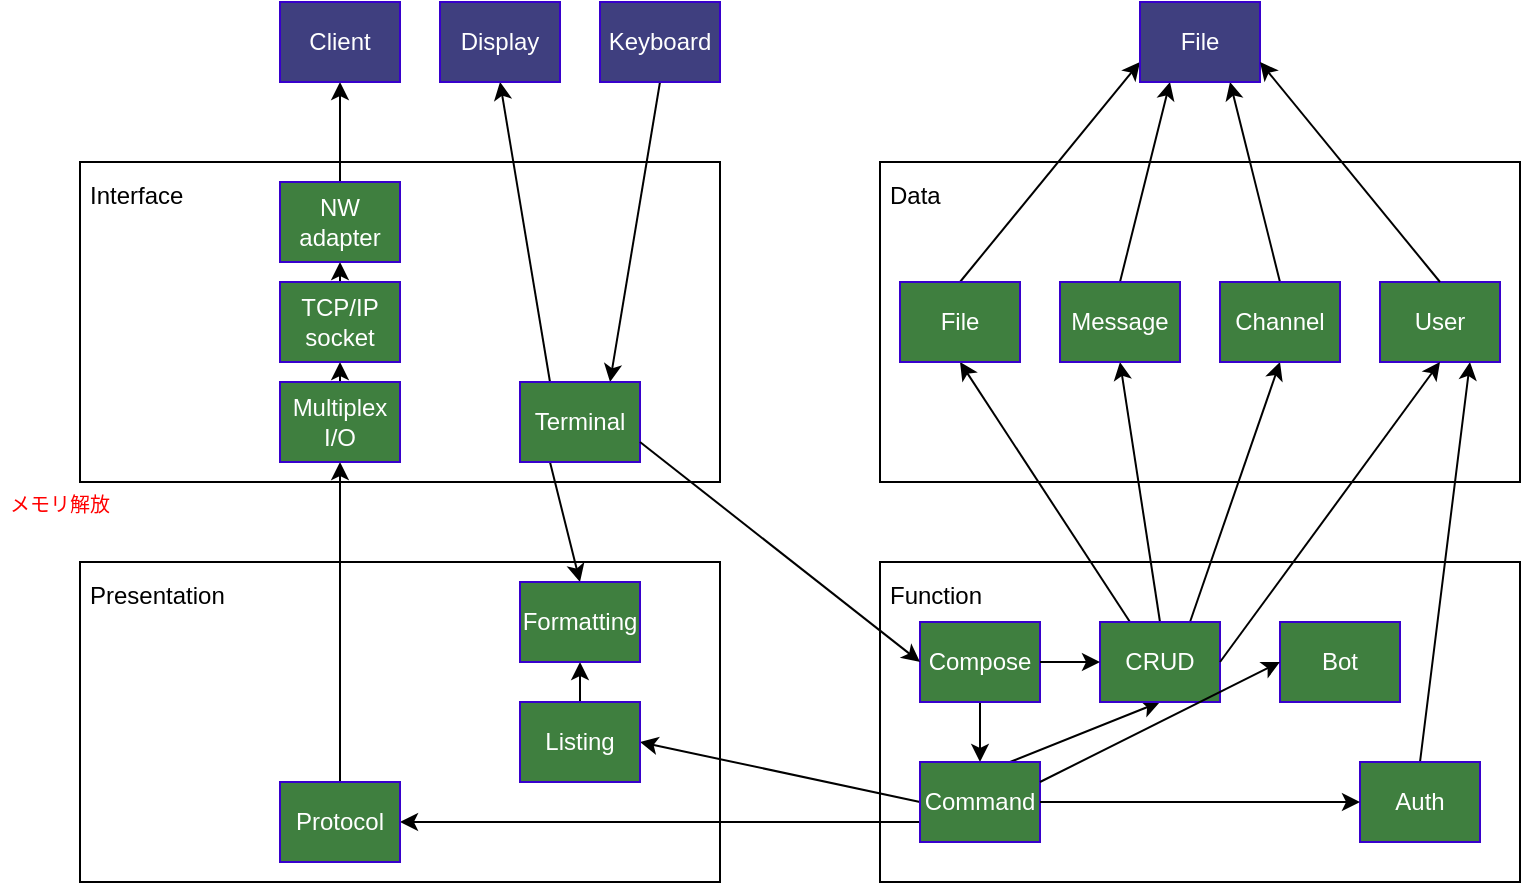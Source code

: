 <mxfile>
    <diagram name="Architecture(old)" id="Vr-zJF96zpKvqAZKtzgv">
        <mxGraphModel dx="1306" dy="418" grid="1" gridSize="10" guides="1" tooltips="1" connect="1" arrows="1" fold="1" page="1" pageScale="1" pageWidth="827" pageHeight="1169" math="0" shadow="0">
            <root>
                <mxCell id="POtlOSyCt7ebnVwth51g-0"/>
                <mxCell id="POtlOSyCt7ebnVwth51g-1" parent="POtlOSyCt7ebnVwth51g-0"/>
                <mxCell id="POtlOSyCt7ebnVwth51g-2" value="Interface" style="labelPosition=center;verticalLabelPosition=middle;align=left;verticalAlign=top;spacingTop=0;spacingLeft=0;spacingRight=0;spacing=5;" vertex="1" parent="POtlOSyCt7ebnVwth51g-1">
                    <mxGeometry x="80" y="120" width="320" height="160" as="geometry"/>
                </mxCell>
                <mxCell id="POtlOSyCt7ebnVwth51g-3" value="Data" style="labelPosition=center;verticalLabelPosition=middle;align=left;verticalAlign=top;spacingTop=0;spacingLeft=0;spacingRight=0;spacing=5;" vertex="1" parent="POtlOSyCt7ebnVwth51g-1">
                    <mxGeometry x="480" y="120" width="320" height="160" as="geometry"/>
                </mxCell>
                <mxCell id="POtlOSyCt7ebnVwth51g-4" value="Function" style="labelPosition=center;verticalLabelPosition=middle;align=left;verticalAlign=top;spacingTop=0;spacingLeft=0;spacingRight=0;spacing=5;" vertex="1" parent="POtlOSyCt7ebnVwth51g-1">
                    <mxGeometry x="480" y="320" width="320" height="160" as="geometry"/>
                </mxCell>
                <mxCell id="POtlOSyCt7ebnVwth51g-5" value="Presentation" style="labelPosition=center;verticalLabelPosition=middle;align=left;verticalAlign=top;spacingTop=0;spacingLeft=0;spacingRight=0;spacing=5;" vertex="1" parent="POtlOSyCt7ebnVwth51g-1">
                    <mxGeometry x="80" y="320" width="320" height="160" as="geometry"/>
                </mxCell>
                <mxCell id="POtlOSyCt7ebnVwth51g-6" style="edgeStyle=none;html=1;exitX=0.25;exitY=1;exitDx=0;exitDy=0;entryX=0.5;entryY=0;entryDx=0;entryDy=0;" edge="1" parent="POtlOSyCt7ebnVwth51g-1" source="POtlOSyCt7ebnVwth51g-11" target="POtlOSyCt7ebnVwth51g-29">
                    <mxGeometry relative="1" as="geometry">
                        <mxPoint x="540" y="330" as="targetPoint"/>
                        <mxPoint x="440" y="220" as="sourcePoint"/>
                    </mxGeometry>
                </mxCell>
                <mxCell id="POtlOSyCt7ebnVwth51g-7" style="edgeStyle=none;html=1;exitX=0.5;exitY=0;exitDx=0;exitDy=0;entryX=0.5;entryY=1;entryDx=0;entryDy=0;" edge="1" parent="POtlOSyCt7ebnVwth51g-1" source="POtlOSyCt7ebnVwth51g-27" target="POtlOSyCt7ebnVwth51g-26">
                    <mxGeometry relative="1" as="geometry">
                        <mxPoint x="310" y="120" as="targetPoint"/>
                        <mxPoint x="400" y="390" as="sourcePoint"/>
                    </mxGeometry>
                </mxCell>
                <mxCell id="POtlOSyCt7ebnVwth51g-8" style="edgeStyle=none;html=1;entryX=0.5;entryY=1;entryDx=0;entryDy=0;exitX=0.25;exitY=0;exitDx=0;exitDy=0;" edge="1" parent="POtlOSyCt7ebnVwth51g-1" source="POtlOSyCt7ebnVwth51g-11" target="POtlOSyCt7ebnVwth51g-24">
                    <mxGeometry relative="1" as="geometry">
                        <mxPoint x="330" y="100" as="targetPoint"/>
                        <mxPoint x="370" y="90" as="sourcePoint"/>
                    </mxGeometry>
                </mxCell>
                <mxCell id="POtlOSyCt7ebnVwth51g-9" style="edgeStyle=none;html=1;entryX=0.75;entryY=0;entryDx=0;entryDy=0;exitX=0.5;exitY=1;exitDx=0;exitDy=0;" edge="1" parent="POtlOSyCt7ebnVwth51g-1" source="POtlOSyCt7ebnVwth51g-23" target="POtlOSyCt7ebnVwth51g-11">
                    <mxGeometry relative="1" as="geometry">
                        <mxPoint x="630" y="647" as="targetPoint"/>
                        <mxPoint x="692" y="739.0" as="sourcePoint"/>
                    </mxGeometry>
                </mxCell>
                <mxCell id="POtlOSyCt7ebnVwth51g-10" value="メモリ解放" style="rounded=0;whiteSpace=wrap;html=1;fillColor=none;strokeColor=none;fontSize=10;fontColor=#FF0000;" vertex="1" parent="POtlOSyCt7ebnVwth51g-1">
                    <mxGeometry x="40" y="280" width="60" height="22" as="geometry"/>
                </mxCell>
                <mxCell id="POtlOSyCt7ebnVwth51g-11" value="Terminal" style="rounded=0;whiteSpace=wrap;html=1;fillColor=#3F7F3F;fontColor=#ffffff;strokeColor=#3700CC;" vertex="1" parent="POtlOSyCt7ebnVwth51g-1">
                    <mxGeometry x="300" y="230" width="60" height="40" as="geometry"/>
                </mxCell>
                <mxCell id="POtlOSyCt7ebnVwth51g-12" style="edgeStyle=none;html=1;exitX=0.5;exitY=0;exitDx=0;exitDy=0;entryX=0.75;entryY=1;entryDx=0;entryDy=0;" edge="1" parent="POtlOSyCt7ebnVwth51g-1" source="POtlOSyCt7ebnVwth51g-37" target="POtlOSyCt7ebnVwth51g-46">
                    <mxGeometry relative="1" as="geometry"/>
                </mxCell>
                <mxCell id="POtlOSyCt7ebnVwth51g-13" style="edgeStyle=none;html=1;exitX=0.5;exitY=0;exitDx=0;exitDy=0;entryX=0.5;entryY=1;entryDx=0;entryDy=0;" edge="1" parent="POtlOSyCt7ebnVwth51g-1" source="POtlOSyCt7ebnVwth51g-26" target="POtlOSyCt7ebnVwth51g-25">
                    <mxGeometry relative="1" as="geometry">
                        <mxPoint x="350" y="130" as="targetPoint"/>
                        <mxPoint x="250" y="210" as="sourcePoint"/>
                    </mxGeometry>
                </mxCell>
                <mxCell id="POtlOSyCt7ebnVwth51g-14" style="edgeStyle=none;html=1;exitX=0.25;exitY=0;exitDx=0;exitDy=0;entryX=0.5;entryY=1;entryDx=0;entryDy=0;" edge="1" parent="POtlOSyCt7ebnVwth51g-1" source="POtlOSyCt7ebnVwth51g-35" target="POtlOSyCt7ebnVwth51g-41">
                    <mxGeometry relative="1" as="geometry">
                        <mxPoint x="500" y="410" as="sourcePoint"/>
                        <mxPoint x="610" y="210" as="targetPoint"/>
                    </mxGeometry>
                </mxCell>
                <mxCell id="POtlOSyCt7ebnVwth51g-15" style="edgeStyle=none;html=1;exitX=0.5;exitY=0;exitDx=0;exitDy=0;entryX=0.5;entryY=1;entryDx=0;entryDy=0;" edge="1" parent="POtlOSyCt7ebnVwth51g-1" source="POtlOSyCt7ebnVwth51g-35" target="POtlOSyCt7ebnVwth51g-42">
                    <mxGeometry relative="1" as="geometry">
                        <mxPoint x="500" y="410" as="sourcePoint"/>
                        <mxPoint x="610" y="210" as="targetPoint"/>
                    </mxGeometry>
                </mxCell>
                <mxCell id="POtlOSyCt7ebnVwth51g-16" style="edgeStyle=none;html=1;exitX=0.75;exitY=0;exitDx=0;exitDy=0;entryX=0.5;entryY=1;entryDx=0;entryDy=0;" edge="1" parent="POtlOSyCt7ebnVwth51g-1" source="POtlOSyCt7ebnVwth51g-35" target="POtlOSyCt7ebnVwth51g-43">
                    <mxGeometry relative="1" as="geometry">
                        <mxPoint x="500" y="410" as="sourcePoint"/>
                        <mxPoint x="610" y="210" as="targetPoint"/>
                    </mxGeometry>
                </mxCell>
                <mxCell id="POtlOSyCt7ebnVwth51g-17" style="edgeStyle=none;html=1;entryX=0.5;entryY=1;entryDx=0;entryDy=0;exitX=0.5;exitY=0;exitDx=0;exitDy=0;" edge="1" parent="POtlOSyCt7ebnVwth51g-1" source="POtlOSyCt7ebnVwth51g-39" target="POtlOSyCt7ebnVwth51g-29">
                    <mxGeometry relative="1" as="geometry">
                        <mxPoint x="270" y="450" as="targetPoint"/>
                        <mxPoint x="240" y="230" as="sourcePoint"/>
                    </mxGeometry>
                </mxCell>
                <mxCell id="POtlOSyCt7ebnVwth51g-18" style="edgeStyle=none;html=1;exitX=0.5;exitY=0;exitDx=0;exitDy=0;entryX=0.5;entryY=1;entryDx=0;entryDy=0;" edge="1" parent="POtlOSyCt7ebnVwth51g-1" source="POtlOSyCt7ebnVwth51g-40" target="POtlOSyCt7ebnVwth51g-28">
                    <mxGeometry relative="1" as="geometry">
                        <mxPoint x="340" y="390" as="targetPoint"/>
                        <mxPoint x="150" y="430" as="sourcePoint"/>
                    </mxGeometry>
                </mxCell>
                <mxCell id="POtlOSyCt7ebnVwth51g-19" style="edgeStyle=none;html=1;exitX=0.5;exitY=0;exitDx=0;exitDy=0;entryX=0;entryY=0.75;entryDx=0;entryDy=0;" edge="1" parent="POtlOSyCt7ebnVwth51g-1" source="POtlOSyCt7ebnVwth51g-41" target="POtlOSyCt7ebnVwth51g-30">
                    <mxGeometry relative="1" as="geometry">
                        <mxPoint x="670" y="30" as="targetPoint"/>
                        <mxPoint x="610" y="120" as="sourcePoint"/>
                    </mxGeometry>
                </mxCell>
                <mxCell id="POtlOSyCt7ebnVwth51g-20" style="edgeStyle=none;html=1;exitX=0.5;exitY=0;exitDx=0;exitDy=0;entryX=0.5;entryY=1;entryDx=0;entryDy=0;" edge="1" parent="POtlOSyCt7ebnVwth51g-1" source="POtlOSyCt7ebnVwth51g-28" target="POtlOSyCt7ebnVwth51g-27">
                    <mxGeometry relative="1" as="geometry">
                        <mxPoint x="220" y="260" as="targetPoint"/>
                        <mxPoint x="240" y="370" as="sourcePoint"/>
                    </mxGeometry>
                </mxCell>
                <mxCell id="POtlOSyCt7ebnVwth51g-21" style="edgeStyle=none;html=1;exitX=0.5;exitY=0;exitDx=0;exitDy=0;entryX=0.25;entryY=1;entryDx=0;entryDy=0;" edge="1" parent="POtlOSyCt7ebnVwth51g-1" source="POtlOSyCt7ebnVwth51g-42" target="POtlOSyCt7ebnVwth51g-30">
                    <mxGeometry relative="1" as="geometry">
                        <mxPoint x="560" y="70" as="targetPoint"/>
                        <mxPoint x="530" y="210" as="sourcePoint"/>
                    </mxGeometry>
                </mxCell>
                <mxCell id="POtlOSyCt7ebnVwth51g-22" style="edgeStyle=none;html=1;exitX=0.5;exitY=0;exitDx=0;exitDy=0;entryX=0.75;entryY=1;entryDx=0;entryDy=0;" edge="1" parent="POtlOSyCt7ebnVwth51g-1" source="POtlOSyCt7ebnVwth51g-43" target="POtlOSyCt7ebnVwth51g-30">
                    <mxGeometry relative="1" as="geometry">
                        <mxPoint x="620" y="60" as="targetPoint"/>
                        <mxPoint x="610" y="210" as="sourcePoint"/>
                    </mxGeometry>
                </mxCell>
                <mxCell id="POtlOSyCt7ebnVwth51g-23" value="Keyboard" style="rounded=0;whiteSpace=wrap;html=1;fillColor=#3F3F7F;fontColor=#ffffff;strokeColor=#3700CC;" vertex="1" parent="POtlOSyCt7ebnVwth51g-1">
                    <mxGeometry x="340" y="40" width="60" height="40" as="geometry"/>
                </mxCell>
                <mxCell id="POtlOSyCt7ebnVwth51g-24" value="Display" style="rounded=0;whiteSpace=wrap;html=1;fillColor=#3F3F7F;fontColor=#ffffff;strokeColor=#3700CC;" vertex="1" parent="POtlOSyCt7ebnVwth51g-1">
                    <mxGeometry x="260" y="40" width="60" height="40" as="geometry"/>
                </mxCell>
                <mxCell id="POtlOSyCt7ebnVwth51g-25" value="Client" style="rounded=0;whiteSpace=wrap;html=1;fillColor=#3F3F7F;fontColor=#ffffff;strokeColor=#3700CC;" vertex="1" parent="POtlOSyCt7ebnVwth51g-1">
                    <mxGeometry x="180" y="40" width="60" height="40" as="geometry"/>
                </mxCell>
                <mxCell id="POtlOSyCt7ebnVwth51g-26" value="NW&lt;br&gt;adapter" style="rounded=0;whiteSpace=wrap;html=1;fillColor=#3F7F3F;fontColor=#ffffff;strokeColor=#3700CC;" vertex="1" parent="POtlOSyCt7ebnVwth51g-1">
                    <mxGeometry x="180" y="130" width="60" height="40" as="geometry"/>
                </mxCell>
                <mxCell id="POtlOSyCt7ebnVwth51g-27" value="TCP/IP&lt;br&gt;socket" style="rounded=0;whiteSpace=wrap;html=1;fillColor=#3F7F3F;fontColor=#ffffff;strokeColor=#3700CC;" vertex="1" parent="POtlOSyCt7ebnVwth51g-1">
                    <mxGeometry x="180" y="180" width="60" height="40" as="geometry"/>
                </mxCell>
                <mxCell id="POtlOSyCt7ebnVwth51g-28" value="Multiplex&lt;br&gt;I/O" style="rounded=0;whiteSpace=wrap;html=1;fillColor=#3F7F3F;fontColor=#ffffff;strokeColor=#3700CC;" vertex="1" parent="POtlOSyCt7ebnVwth51g-1">
                    <mxGeometry x="180" y="230" width="60" height="40" as="geometry"/>
                </mxCell>
                <mxCell id="POtlOSyCt7ebnVwth51g-29" value="Formatting" style="rounded=0;whiteSpace=wrap;html=1;fillColor=#3F7F3F;fontColor=#ffffff;strokeColor=#3700CC;" vertex="1" parent="POtlOSyCt7ebnVwth51g-1">
                    <mxGeometry x="300" y="330" width="60" height="40" as="geometry"/>
                </mxCell>
                <mxCell id="POtlOSyCt7ebnVwth51g-30" value="File" style="rounded=0;whiteSpace=wrap;html=1;fillColor=#3F3F7F;fontColor=#ffffff;strokeColor=#3700CC;" vertex="1" parent="POtlOSyCt7ebnVwth51g-1">
                    <mxGeometry x="610" y="40" width="60" height="40" as="geometry"/>
                </mxCell>
                <mxCell id="POtlOSyCt7ebnVwth51g-31" style="edgeStyle=none;html=1;exitX=0.75;exitY=0;exitDx=0;exitDy=0;entryX=0.5;entryY=1;entryDx=0;entryDy=0;" edge="1" parent="POtlOSyCt7ebnVwth51g-1" source="POtlOSyCt7ebnVwth51g-38" target="POtlOSyCt7ebnVwth51g-35">
                    <mxGeometry relative="1" as="geometry">
                        <mxPoint x="540" y="440" as="targetPoint"/>
                        <mxPoint x="360" y="370" as="sourcePoint"/>
                    </mxGeometry>
                </mxCell>
                <mxCell id="POtlOSyCt7ebnVwth51g-32" style="edgeStyle=none;html=1;entryX=1;entryY=0.5;entryDx=0;entryDy=0;exitX=0;exitY=0.5;exitDx=0;exitDy=0;" edge="1" parent="POtlOSyCt7ebnVwth51g-1" source="POtlOSyCt7ebnVwth51g-38" target="POtlOSyCt7ebnVwth51g-39">
                    <mxGeometry relative="1" as="geometry">
                        <mxPoint x="530" y="430" as="targetPoint"/>
                        <mxPoint x="430" y="460" as="sourcePoint"/>
                    </mxGeometry>
                </mxCell>
                <mxCell id="POtlOSyCt7ebnVwth51g-33" style="edgeStyle=none;html=1;exitX=0.5;exitY=1;exitDx=0;exitDy=0;entryX=0.5;entryY=0;entryDx=0;entryDy=0;" edge="1" parent="POtlOSyCt7ebnVwth51g-1" source="POtlOSyCt7ebnVwth51g-36" target="POtlOSyCt7ebnVwth51g-38">
                    <mxGeometry relative="1" as="geometry">
                        <mxPoint x="440" y="400" as="targetPoint"/>
                        <mxPoint x="540" y="380" as="sourcePoint"/>
                    </mxGeometry>
                </mxCell>
                <mxCell id="POtlOSyCt7ebnVwth51g-34" style="edgeStyle=none;html=1;exitX=0;exitY=0.75;exitDx=0;exitDy=0;entryX=1;entryY=0.5;entryDx=0;entryDy=0;" edge="1" parent="POtlOSyCt7ebnVwth51g-1" source="POtlOSyCt7ebnVwth51g-38" target="POtlOSyCt7ebnVwth51g-40">
                    <mxGeometry relative="1" as="geometry">
                        <mxPoint x="540" y="440" as="targetPoint"/>
                        <mxPoint x="360" y="430" as="sourcePoint"/>
                    </mxGeometry>
                </mxCell>
                <mxCell id="POtlOSyCt7ebnVwth51g-35" value="CRUD" style="rounded=0;whiteSpace=wrap;html=1;fillColor=#3F7F3F;fontColor=#ffffff;strokeColor=#3700CC;" vertex="1" parent="POtlOSyCt7ebnVwth51g-1">
                    <mxGeometry x="590" y="350" width="60" height="40" as="geometry"/>
                </mxCell>
                <mxCell id="POtlOSyCt7ebnVwth51g-36" value="Compose" style="rounded=0;whiteSpace=wrap;html=1;fillColor=#3F7F3F;fontColor=#ffffff;strokeColor=#3700CC;" vertex="1" parent="POtlOSyCt7ebnVwth51g-1">
                    <mxGeometry x="500" y="350" width="60" height="40" as="geometry"/>
                </mxCell>
                <mxCell id="POtlOSyCt7ebnVwth51g-37" value="Auth" style="rounded=0;whiteSpace=wrap;html=1;fillColor=#3F7F3F;fontColor=#ffffff;strokeColor=#3700CC;" vertex="1" parent="POtlOSyCt7ebnVwth51g-1">
                    <mxGeometry x="720" y="420" width="60" height="40" as="geometry"/>
                </mxCell>
                <mxCell id="POtlOSyCt7ebnVwth51g-38" value="Command" style="rounded=0;whiteSpace=wrap;html=1;fillColor=#3F7F3F;fontColor=#ffffff;strokeColor=#3700CC;" vertex="1" parent="POtlOSyCt7ebnVwth51g-1">
                    <mxGeometry x="500" y="420" width="60" height="40" as="geometry"/>
                </mxCell>
                <mxCell id="POtlOSyCt7ebnVwth51g-39" value="Listing" style="rounded=0;whiteSpace=wrap;html=1;fillColor=#3F7F3F;fontColor=#ffffff;strokeColor=#3700CC;" vertex="1" parent="POtlOSyCt7ebnVwth51g-1">
                    <mxGeometry x="300" y="390" width="60" height="40" as="geometry"/>
                </mxCell>
                <mxCell id="POtlOSyCt7ebnVwth51g-40" value="Protocol" style="rounded=0;whiteSpace=wrap;html=1;fillColor=#3F7F3F;fontColor=#ffffff;strokeColor=#3700CC;" vertex="1" parent="POtlOSyCt7ebnVwth51g-1">
                    <mxGeometry x="180" y="430" width="60" height="40" as="geometry"/>
                </mxCell>
                <mxCell id="POtlOSyCt7ebnVwth51g-41" value="File" style="rounded=0;whiteSpace=wrap;html=1;fillColor=#3F7F3F;fontColor=#ffffff;strokeColor=#3700CC;" vertex="1" parent="POtlOSyCt7ebnVwth51g-1">
                    <mxGeometry x="490" y="180" width="60" height="40" as="geometry"/>
                </mxCell>
                <mxCell id="POtlOSyCt7ebnVwth51g-42" value="Message" style="rounded=0;whiteSpace=wrap;html=1;fillColor=#3F7F3F;fontColor=#ffffff;strokeColor=#3700CC;" vertex="1" parent="POtlOSyCt7ebnVwth51g-1">
                    <mxGeometry x="570" y="180" width="60" height="40" as="geometry"/>
                </mxCell>
                <mxCell id="POtlOSyCt7ebnVwth51g-43" value="Channel" style="rounded=0;whiteSpace=wrap;html=1;fillColor=#3F7F3F;fontColor=#ffffff;strokeColor=#3700CC;" vertex="1" parent="POtlOSyCt7ebnVwth51g-1">
                    <mxGeometry x="650" y="180" width="60" height="40" as="geometry"/>
                </mxCell>
                <mxCell id="POtlOSyCt7ebnVwth51g-44" style="edgeStyle=none;html=1;exitX=1;exitY=0.5;exitDx=0;exitDy=0;entryX=0;entryY=0.5;entryDx=0;entryDy=0;" edge="1" parent="POtlOSyCt7ebnVwth51g-1" source="POtlOSyCt7ebnVwth51g-38" target="POtlOSyCt7ebnVwth51g-37">
                    <mxGeometry relative="1" as="geometry">
                        <mxPoint x="600" y="380" as="targetPoint"/>
                        <mxPoint x="555" y="430" as="sourcePoint"/>
                    </mxGeometry>
                </mxCell>
                <mxCell id="POtlOSyCt7ebnVwth51g-45" style="edgeStyle=none;html=1;exitX=1;exitY=0.75;exitDx=0;exitDy=0;entryX=0;entryY=0.5;entryDx=0;entryDy=0;" edge="1" parent="POtlOSyCt7ebnVwth51g-1" source="POtlOSyCt7ebnVwth51g-11" target="POtlOSyCt7ebnVwth51g-36">
                    <mxGeometry relative="1" as="geometry">
                        <mxPoint x="510" y="440" as="targetPoint"/>
                        <mxPoint x="355" y="280" as="sourcePoint"/>
                    </mxGeometry>
                </mxCell>
                <mxCell id="POtlOSyCt7ebnVwth51g-46" value="User" style="rounded=0;whiteSpace=wrap;html=1;fillColor=#3F7F3F;fontColor=#ffffff;strokeColor=#3700CC;" vertex="1" parent="POtlOSyCt7ebnVwth51g-1">
                    <mxGeometry x="730" y="180" width="60" height="40" as="geometry"/>
                </mxCell>
                <mxCell id="POtlOSyCt7ebnVwth51g-47" style="edgeStyle=none;html=1;exitX=0.5;exitY=0;exitDx=0;exitDy=0;entryX=1;entryY=0.75;entryDx=0;entryDy=0;" edge="1" parent="POtlOSyCt7ebnVwth51g-1" source="POtlOSyCt7ebnVwth51g-46" target="POtlOSyCt7ebnVwth51g-30">
                    <mxGeometry relative="1" as="geometry">
                        <mxPoint x="665" y="90" as="targetPoint"/>
                        <mxPoint x="690" y="190" as="sourcePoint"/>
                    </mxGeometry>
                </mxCell>
                <mxCell id="POtlOSyCt7ebnVwth51g-48" style="edgeStyle=none;html=1;exitX=1;exitY=0.5;exitDx=0;exitDy=0;entryX=0.5;entryY=1;entryDx=0;entryDy=0;" edge="1" parent="POtlOSyCt7ebnVwth51g-1" source="POtlOSyCt7ebnVwth51g-35" target="POtlOSyCt7ebnVwth51g-46">
                    <mxGeometry relative="1" as="geometry">
                        <mxPoint x="645" y="360" as="sourcePoint"/>
                        <mxPoint x="675" y="230" as="targetPoint"/>
                    </mxGeometry>
                </mxCell>
                <mxCell id="POtlOSyCt7ebnVwth51g-49" value="Bot" style="rounded=0;whiteSpace=wrap;html=1;fillColor=#3F7F3F;fontColor=#ffffff;strokeColor=#3700CC;" vertex="1" parent="POtlOSyCt7ebnVwth51g-1">
                    <mxGeometry x="680" y="350" width="60" height="40" as="geometry"/>
                </mxCell>
                <mxCell id="POtlOSyCt7ebnVwth51g-50" style="edgeStyle=none;html=1;exitX=1;exitY=0.25;exitDx=0;exitDy=0;entryX=0;entryY=0.5;entryDx=0;entryDy=0;" edge="1" parent="POtlOSyCt7ebnVwth51g-1" source="POtlOSyCt7ebnVwth51g-38" target="POtlOSyCt7ebnVwth51g-49">
                    <mxGeometry relative="1" as="geometry">
                        <mxPoint x="630" y="400" as="targetPoint"/>
                        <mxPoint x="570" y="440" as="sourcePoint"/>
                    </mxGeometry>
                </mxCell>
                <mxCell id="0zlr1jjPC7YS008Zsvmq-0" style="edgeStyle=none;html=1;exitX=1;exitY=0.5;exitDx=0;exitDy=0;entryX=0;entryY=0.5;entryDx=0;entryDy=0;" edge="1" parent="POtlOSyCt7ebnVwth51g-1" source="POtlOSyCt7ebnVwth51g-36" target="POtlOSyCt7ebnVwth51g-35">
                    <mxGeometry relative="1" as="geometry">
                        <mxPoint x="630" y="400" as="targetPoint"/>
                        <mxPoint x="555" y="430" as="sourcePoint"/>
                    </mxGeometry>
                </mxCell>
            </root>
        </mxGraphModel>
    </diagram>
    <diagram name="Class(old)" id="91nQOXm_3-r8-yG7TShZ">
        <mxGraphModel dx="1306" dy="418" grid="1" gridSize="10" guides="1" tooltips="1" connect="1" arrows="1" fold="1" page="1" pageScale="1" pageWidth="827" pageHeight="1169" math="0" shadow="0">
            <root>
                <mxCell id="iYtZaIBMdOC4uQxO0dUN-0"/>
                <mxCell id="iYtZaIBMdOC4uQxO0dUN-1" parent="iYtZaIBMdOC4uQxO0dUN-0"/>
                <mxCell id="iYtZaIBMdOC4uQxO0dUN-6" style="edgeStyle=none;html=1;" parent="iYtZaIBMdOC4uQxO0dUN-1" edge="1">
                    <mxGeometry relative="1" as="geometry">
                        <mxPoint x="360" y="637" as="targetPoint"/>
                        <mxPoint x="330" y="537" as="sourcePoint"/>
                    </mxGeometry>
                </mxCell>
                <mxCell id="iYtZaIBMdOC4uQxO0dUN-10" value="メモリ解放" style="rounded=0;whiteSpace=wrap;html=1;fillColor=none;strokeColor=none;fontSize=10;fontColor=#FF0000;" parent="iYtZaIBMdOC4uQxO0dUN-1" vertex="1">
                    <mxGeometry x="3" y="667" width="60" height="22" as="geometry"/>
                </mxCell>
                <mxCell id="iYtZaIBMdOC4uQxO0dUN-33" style="edgeStyle=none;html=1;exitX=0;exitY=0;exitDx=0;exitDy=0;" parent="iYtZaIBMdOC4uQxO0dUN-1" edge="1">
                    <mxGeometry relative="1" as="geometry">
                        <mxPoint x="780" y="667" as="targetPoint"/>
                        <mxPoint x="570" y="637" as="sourcePoint"/>
                    </mxGeometry>
                </mxCell>
                <mxCell id="iYtZaIBMdOC4uQxO0dUN-35" style="edgeStyle=none;html=1;exitX=0;exitY=0;exitDx=0;exitDy=0;entryX=0;entryY=0;entryDx=0;entryDy=0;" parent="iYtZaIBMdOC4uQxO0dUN-1" edge="1">
                    <mxGeometry relative="1" as="geometry">
                        <mxPoint x="570" y="577" as="targetPoint"/>
                        <mxPoint x="750" y="647" as="sourcePoint"/>
                    </mxGeometry>
                </mxCell>
                <mxCell id="ffJZM8-Ls5LqTYBgy-_9-0" value="Channel" style="swimlane;fontStyle=4;align=center;verticalAlign=top;childLayout=stackLayout;horizontal=1;startSize=30;horizontalStack=0;resizeParent=1;resizeParentMax=0;resizeLast=0;collapsible=0;marginBottom=0;html=1;" parent="iYtZaIBMdOC4uQxO0dUN-1" vertex="1">
                    <mxGeometry x="480" y="80" width="240" height="128" as="geometry"/>
                </mxCell>
                <mxCell id="ffJZM8-Ls5LqTYBgy-_9-1" value="ch_id: int&lt;br&gt;ch_name: string&lt;br&gt;msg: &amp;lt;vector&amp;gt;Message&lt;br&gt;lst: &amp;lt;vector&amp;gt;ACL" style="html=1;strokeColor=none;fillColor=none;align=left;verticalAlign=middle;spacingLeft=4;spacingRight=4;rotatable=0;points=[[0,0.5],[1,0.5]];resizeWidth=1;" parent="ffJZM8-Ls5LqTYBgy-_9-0" vertex="1">
                    <mxGeometry y="30" width="240" height="70" as="geometry"/>
                </mxCell>
                <mxCell id="ffJZM8-Ls5LqTYBgy-_9-2" value="" style="line;strokeWidth=1;fillColor=none;align=left;verticalAlign=middle;spacingTop=-1;spacingLeft=3;spacingRight=3;rotatable=0;labelPosition=right;points=[];portConstraint=eastwest;" parent="ffJZM8-Ls5LqTYBgy-_9-0" vertex="1">
                    <mxGeometry y="100" width="240" height="8" as="geometry"/>
                </mxCell>
                <mxCell id="ffJZM8-Ls5LqTYBgy-_9-3" value="&lt;div style=&quot;&quot;&gt;&lt;span style=&quot;background-color: initial;&quot;&gt;a&lt;/span&gt;&lt;/div&gt;" style="html=1;strokeColor=none;fillColor=none;align=left;verticalAlign=middle;spacingLeft=4;spacingRight=4;rotatable=0;points=[[0,0.5],[1,0.5]];resizeWidth=1;" parent="ffJZM8-Ls5LqTYBgy-_9-0" vertex="1">
                    <mxGeometry y="108" width="240" height="20" as="geometry"/>
                </mxCell>
                <mxCell id="sjT4l6Jf5HWerDwOjlbL-0" value="Message" style="swimlane;fontStyle=4;align=center;verticalAlign=top;childLayout=stackLayout;horizontal=1;startSize=30;horizontalStack=0;resizeParent=1;resizeParentMax=0;resizeLast=0;collapsible=0;marginBottom=0;html=1;" parent="iYtZaIBMdOC4uQxO0dUN-1" vertex="1">
                    <mxGeometry x="80" y="80" width="240" height="128" as="geometry"/>
                </mxCell>
                <mxCell id="sjT4l6Jf5HWerDwOjlbL-1" value="msg_id&lt;br&gt;user_id: int&lt;br&gt;msg_type: int&lt;br&gt;body: string" style="html=1;strokeColor=none;fillColor=none;align=left;verticalAlign=middle;spacingLeft=4;spacingRight=4;rotatable=0;points=[[0,0.5],[1,0.5]];resizeWidth=1;" parent="sjT4l6Jf5HWerDwOjlbL-0" vertex="1">
                    <mxGeometry y="30" width="240" height="70" as="geometry"/>
                </mxCell>
                <mxCell id="sjT4l6Jf5HWerDwOjlbL-2" value="" style="line;strokeWidth=1;fillColor=none;align=left;verticalAlign=middle;spacingTop=-1;spacingLeft=3;spacingRight=3;rotatable=0;labelPosition=right;points=[];portConstraint=eastwest;" parent="sjT4l6Jf5HWerDwOjlbL-0" vertex="1">
                    <mxGeometry y="100" width="240" height="8" as="geometry"/>
                </mxCell>
                <mxCell id="sjT4l6Jf5HWerDwOjlbL-3" value="&lt;div style=&quot;&quot;&gt;&lt;span style=&quot;background-color: initial;&quot;&gt;a&lt;/span&gt;&lt;/div&gt;" style="html=1;strokeColor=none;fillColor=none;align=left;verticalAlign=middle;spacingLeft=4;spacingRight=4;rotatable=0;points=[[0,0.5],[1,0.5]];resizeWidth=1;" parent="sjT4l6Jf5HWerDwOjlbL-0" vertex="1">
                    <mxGeometry y="108" width="240" height="20" as="geometry"/>
                </mxCell>
                <mxCell id="N729_QGhZBq9wbuY3deu-0" value="User" style="swimlane;fontStyle=4;align=center;verticalAlign=top;childLayout=stackLayout;horizontal=1;startSize=30;horizontalStack=0;resizeParent=1;resizeParentMax=0;resizeLast=0;collapsible=0;marginBottom=0;html=1;" parent="iYtZaIBMdOC4uQxO0dUN-1" vertex="1">
                    <mxGeometry x="80" y="240" width="240" height="160" as="geometry"/>
                </mxCell>
                <mxCell id="N729_QGhZBq9wbuY3deu-1" value="user_id: int&lt;br&gt;user_name: std::string&lt;br&gt;pass: std::string&lt;br&gt;nickname: std::string&lt;br&gt;privilege: int" style="html=1;strokeColor=none;fillColor=none;align=left;verticalAlign=middle;spacingLeft=4;spacingRight=4;rotatable=0;points=[[0,0.5],[1,0.5]];resizeWidth=1;" parent="N729_QGhZBq9wbuY3deu-0" vertex="1">
                    <mxGeometry y="30" width="240" height="70" as="geometry"/>
                </mxCell>
                <mxCell id="N729_QGhZBq9wbuY3deu-2" value="" style="line;strokeWidth=1;fillColor=none;align=left;verticalAlign=middle;spacingTop=-1;spacingLeft=3;spacingRight=3;rotatable=0;labelPosition=right;points=[];portConstraint=eastwest;" parent="N729_QGhZBq9wbuY3deu-0" vertex="1">
                    <mxGeometry y="100" width="240" height="8" as="geometry"/>
                </mxCell>
                <mxCell id="N729_QGhZBq9wbuY3deu-3" value="&lt;div style=&quot;&quot;&gt;&lt;span style=&quot;background-color: initial;&quot;&gt;getUserID(user_name:int): int&lt;/span&gt;&lt;/div&gt;&lt;div style=&quot;&quot;&gt;&lt;span style=&quot;background-color: initial;&quot;&gt;&lt;br&gt;&lt;/span&gt;&lt;/div&gt;" style="html=1;strokeColor=none;fillColor=none;align=left;verticalAlign=middle;spacingLeft=4;spacingRight=4;rotatable=0;points=[[0,0.5],[1,0.5]];resizeWidth=1;" parent="N729_QGhZBq9wbuY3deu-0" vertex="1">
                    <mxGeometry y="108" width="240" height="52" as="geometry"/>
                </mxCell>
                <mxCell id="-GsESdMZ_zjKQbVjdx7d-0" value="ACL" style="swimlane;fontStyle=4;align=center;verticalAlign=top;childLayout=stackLayout;horizontal=1;startSize=30;horizontalStack=0;resizeParent=1;resizeParentMax=0;resizeLast=0;collapsible=0;marginBottom=0;html=1;" parent="iYtZaIBMdOC4uQxO0dUN-1" vertex="1">
                    <mxGeometry x="480" y="240" width="240" height="160" as="geometry"/>
                </mxCell>
                <mxCell id="-GsESdMZ_zjKQbVjdx7d-1" value="acl_id: int&lt;br&gt;user_id: int&lt;br&gt;action: int&lt;br&gt;privilege: int" style="html=1;strokeColor=none;fillColor=none;align=left;verticalAlign=middle;spacingLeft=4;spacingRight=4;rotatable=0;points=[[0,0.5],[1,0.5]];resizeWidth=1;" parent="-GsESdMZ_zjKQbVjdx7d-0" vertex="1">
                    <mxGeometry y="30" width="240" height="70" as="geometry"/>
                </mxCell>
                <mxCell id="-GsESdMZ_zjKQbVjdx7d-2" value="" style="line;strokeWidth=1;fillColor=none;align=left;verticalAlign=middle;spacingTop=-1;spacingLeft=3;spacingRight=3;rotatable=0;labelPosition=right;points=[];portConstraint=eastwest;" parent="-GsESdMZ_zjKQbVjdx7d-0" vertex="1">
                    <mxGeometry y="100" width="240" height="8" as="geometry"/>
                </mxCell>
                <mxCell id="-GsESdMZ_zjKQbVjdx7d-3" value="&lt;div style=&quot;&quot;&gt;&lt;span style=&quot;background-color: initial;&quot;&gt;getUserID(user_name:int): int&lt;/span&gt;&lt;/div&gt;&lt;div style=&quot;&quot;&gt;&lt;span style=&quot;background-color: initial;&quot;&gt;&lt;br&gt;&lt;/span&gt;&lt;/div&gt;" style="html=1;strokeColor=none;fillColor=none;align=left;verticalAlign=middle;spacingLeft=4;spacingRight=4;rotatable=0;points=[[0,0.5],[1,0.5]];resizeWidth=1;" parent="-GsESdMZ_zjKQbVjdx7d-0" vertex="1">
                    <mxGeometry y="108" width="240" height="52" as="geometry"/>
                </mxCell>
                <mxCell id="-GsESdMZ_zjKQbVjdx7d-8" value="Server" style="swimlane;fontStyle=4;align=center;verticalAlign=top;childLayout=stackLayout;horizontal=1;startSize=30;horizontalStack=0;resizeParent=1;resizeParentMax=0;resizeLast=0;collapsible=0;marginBottom=0;html=1;" parent="iYtZaIBMdOC4uQxO0dUN-1" vertex="1">
                    <mxGeometry x="80" y="440" width="240" height="160" as="geometry"/>
                </mxCell>
                <mxCell id="-GsESdMZ_zjKQbVjdx7d-9" value="port_no: int&lt;br&gt;pass: std::string&lt;br&gt;chs: &amp;lt;vector&amp;gt;Channel&lt;br&gt;users: &amp;lt;vector&amp;gt;User" style="html=1;strokeColor=none;fillColor=none;align=left;verticalAlign=middle;spacingLeft=4;spacingRight=4;rotatable=0;points=[[0,0.5],[1,0.5]];resizeWidth=1;" parent="-GsESdMZ_zjKQbVjdx7d-8" vertex="1">
                    <mxGeometry y="30" width="240" height="70" as="geometry"/>
                </mxCell>
                <mxCell id="-GsESdMZ_zjKQbVjdx7d-10" value="" style="line;strokeWidth=1;fillColor=none;align=left;verticalAlign=middle;spacingTop=-1;spacingLeft=3;spacingRight=3;rotatable=0;labelPosition=right;points=[];portConstraint=eastwest;" parent="-GsESdMZ_zjKQbVjdx7d-8" vertex="1">
                    <mxGeometry y="100" width="240" height="8" as="geometry"/>
                </mxCell>
                <mxCell id="-GsESdMZ_zjKQbVjdx7d-11" value="&lt;div style=&quot;&quot;&gt;&lt;span style=&quot;background-color: initial;&quot;&gt;getUserID(user_name:int): int&lt;/span&gt;&lt;/div&gt;&lt;div style=&quot;&quot;&gt;&lt;span style=&quot;background-color: initial;&quot;&gt;&lt;br&gt;&lt;/span&gt;&lt;/div&gt;" style="html=1;strokeColor=none;fillColor=none;align=left;verticalAlign=middle;spacingLeft=4;spacingRight=4;rotatable=0;points=[[0,0.5],[1,0.5]];resizeWidth=1;" parent="-GsESdMZ_zjKQbVjdx7d-8" vertex="1">
                    <mxGeometry y="108" width="240" height="52" as="geometry"/>
                </mxCell>
            </root>
        </mxGraphModel>
    </diagram>
    <diagram name="Architecture" id="RyLyrYAusaor-8wK-34n">
        <mxGraphModel dx="1306" dy="418" grid="1" gridSize="10" guides="1" tooltips="1" connect="1" arrows="1" fold="1" page="1" pageScale="1" pageWidth="827" pageHeight="1169" math="0" shadow="0">
            <root>
                <mxCell id="uMcCm7LcwwkbzeMQhghJ-0"/>
                <mxCell id="uMcCm7LcwwkbzeMQhghJ-1" parent="uMcCm7LcwwkbzeMQhghJ-0"/>
                <mxCell id="uMcCm7LcwwkbzeMQhghJ-2" value="Interface" style="labelPosition=center;verticalLabelPosition=middle;align=left;verticalAlign=top;spacingTop=0;spacingLeft=0;spacingRight=0;spacing=5;" vertex="1" parent="uMcCm7LcwwkbzeMQhghJ-1">
                    <mxGeometry x="80" y="120" width="320" height="160" as="geometry"/>
                </mxCell>
                <mxCell id="uMcCm7LcwwkbzeMQhghJ-3" value="Data" style="labelPosition=center;verticalLabelPosition=middle;align=left;verticalAlign=top;spacingTop=0;spacingLeft=0;spacingRight=0;spacing=5;" vertex="1" parent="uMcCm7LcwwkbzeMQhghJ-1">
                    <mxGeometry x="480" y="120" width="320" height="160" as="geometry"/>
                </mxCell>
                <mxCell id="uMcCm7LcwwkbzeMQhghJ-4" value="Function" style="labelPosition=center;verticalLabelPosition=middle;align=left;verticalAlign=top;spacingTop=0;spacingLeft=0;spacingRight=0;spacing=5;" vertex="1" parent="uMcCm7LcwwkbzeMQhghJ-1">
                    <mxGeometry x="480" y="320" width="320" height="160" as="geometry"/>
                </mxCell>
                <mxCell id="uMcCm7LcwwkbzeMQhghJ-5" value="Presentation" style="labelPosition=center;verticalLabelPosition=middle;align=left;verticalAlign=top;spacingTop=0;spacingLeft=0;spacingRight=0;spacing=5;" vertex="1" parent="uMcCm7LcwwkbzeMQhghJ-1">
                    <mxGeometry x="80" y="320" width="320" height="160" as="geometry"/>
                </mxCell>
                <mxCell id="uMcCm7LcwwkbzeMQhghJ-6" style="edgeStyle=none;html=1;exitX=0.25;exitY=1;exitDx=0;exitDy=0;entryX=0.5;entryY=0;entryDx=0;entryDy=0;" edge="1" parent="uMcCm7LcwwkbzeMQhghJ-1" source="uMcCm7LcwwkbzeMQhghJ-11" target="uMcCm7LcwwkbzeMQhghJ-29">
                    <mxGeometry relative="1" as="geometry">
                        <mxPoint x="540" y="330" as="targetPoint"/>
                        <mxPoint x="440" y="220" as="sourcePoint"/>
                    </mxGeometry>
                </mxCell>
                <mxCell id="uMcCm7LcwwkbzeMQhghJ-7" style="edgeStyle=none;html=1;exitX=0.5;exitY=0;exitDx=0;exitDy=0;entryX=0.5;entryY=1;entryDx=0;entryDy=0;" edge="1" parent="uMcCm7LcwwkbzeMQhghJ-1" source="uMcCm7LcwwkbzeMQhghJ-27" target="uMcCm7LcwwkbzeMQhghJ-26">
                    <mxGeometry relative="1" as="geometry">
                        <mxPoint x="310" y="120" as="targetPoint"/>
                        <mxPoint x="400" y="390" as="sourcePoint"/>
                    </mxGeometry>
                </mxCell>
                <mxCell id="uMcCm7LcwwkbzeMQhghJ-8" style="edgeStyle=none;html=1;entryX=0.5;entryY=1;entryDx=0;entryDy=0;exitX=0.25;exitY=0;exitDx=0;exitDy=0;" edge="1" parent="uMcCm7LcwwkbzeMQhghJ-1" source="uMcCm7LcwwkbzeMQhghJ-11" target="uMcCm7LcwwkbzeMQhghJ-24">
                    <mxGeometry relative="1" as="geometry">
                        <mxPoint x="330" y="100" as="targetPoint"/>
                        <mxPoint x="370" y="90" as="sourcePoint"/>
                    </mxGeometry>
                </mxCell>
                <mxCell id="uMcCm7LcwwkbzeMQhghJ-9" style="edgeStyle=none;html=1;entryX=0.75;entryY=0;entryDx=0;entryDy=0;exitX=0.5;exitY=1;exitDx=0;exitDy=0;" edge="1" parent="uMcCm7LcwwkbzeMQhghJ-1" source="uMcCm7LcwwkbzeMQhghJ-23" target="uMcCm7LcwwkbzeMQhghJ-11">
                    <mxGeometry relative="1" as="geometry">
                        <mxPoint x="630" y="647" as="targetPoint"/>
                        <mxPoint x="692" y="739.0" as="sourcePoint"/>
                    </mxGeometry>
                </mxCell>
                <mxCell id="uMcCm7LcwwkbzeMQhghJ-10" value="メモリ解放" style="rounded=0;whiteSpace=wrap;html=1;fillColor=none;strokeColor=none;fontSize=10;fontColor=#FF0000;" vertex="1" parent="uMcCm7LcwwkbzeMQhghJ-1">
                    <mxGeometry x="40" y="280" width="60" height="22" as="geometry"/>
                </mxCell>
                <mxCell id="uMcCm7LcwwkbzeMQhghJ-11" value="Terminal" style="rounded=0;whiteSpace=wrap;html=1;fillColor=#3F7F3F;fontColor=#ffffff;strokeColor=#3700CC;" vertex="1" parent="uMcCm7LcwwkbzeMQhghJ-1">
                    <mxGeometry x="300" y="230" width="60" height="40" as="geometry"/>
                </mxCell>
                <mxCell id="uMcCm7LcwwkbzeMQhghJ-12" style="edgeStyle=none;html=1;exitX=0.5;exitY=0;exitDx=0;exitDy=0;entryX=0.75;entryY=1;entryDx=0;entryDy=0;" edge="1" parent="uMcCm7LcwwkbzeMQhghJ-1" source="uMcCm7LcwwkbzeMQhghJ-37" target="uMcCm7LcwwkbzeMQhghJ-41">
                    <mxGeometry relative="1" as="geometry"/>
                </mxCell>
                <mxCell id="uMcCm7LcwwkbzeMQhghJ-13" style="edgeStyle=none;html=1;exitX=0.5;exitY=0;exitDx=0;exitDy=0;entryX=0.5;entryY=1;entryDx=0;entryDy=0;" edge="1" parent="uMcCm7LcwwkbzeMQhghJ-1" source="uMcCm7LcwwkbzeMQhghJ-26" target="uMcCm7LcwwkbzeMQhghJ-25">
                    <mxGeometry relative="1" as="geometry">
                        <mxPoint x="350" y="130" as="targetPoint"/>
                        <mxPoint x="250" y="210" as="sourcePoint"/>
                    </mxGeometry>
                </mxCell>
                <mxCell id="uMcCm7LcwwkbzeMQhghJ-14" style="edgeStyle=none;html=1;exitX=1;exitY=0.5;exitDx=0;exitDy=0;entryX=0.5;entryY=1;entryDx=0;entryDy=0;" edge="1" parent="uMcCm7LcwwkbzeMQhghJ-1" source="uMcCm7LcwwkbzeMQhghJ-35" target="uMcCm7LcwwkbzeMQhghJ-41">
                    <mxGeometry relative="1" as="geometry">
                        <mxPoint x="500" y="410" as="sourcePoint"/>
                        <mxPoint x="610" y="210" as="targetPoint"/>
                    </mxGeometry>
                </mxCell>
                <mxCell id="uMcCm7LcwwkbzeMQhghJ-15" style="edgeStyle=none;html=1;exitX=0.25;exitY=0;exitDx=0;exitDy=0;entryX=0.5;entryY=1;entryDx=0;entryDy=0;" edge="1" parent="uMcCm7LcwwkbzeMQhghJ-1" source="uMcCm7LcwwkbzeMQhghJ-35" target="uMcCm7LcwwkbzeMQhghJ-42">
                    <mxGeometry relative="1" as="geometry">
                        <mxPoint x="500" y="410" as="sourcePoint"/>
                        <mxPoint x="610" y="210" as="targetPoint"/>
                    </mxGeometry>
                </mxCell>
                <mxCell id="uMcCm7LcwwkbzeMQhghJ-16" style="edgeStyle=none;html=1;exitX=0.5;exitY=0;exitDx=0;exitDy=0;entryX=0.5;entryY=1;entryDx=0;entryDy=0;" edge="1" parent="uMcCm7LcwwkbzeMQhghJ-1" source="uMcCm7LcwwkbzeMQhghJ-35" target="uMcCm7LcwwkbzeMQhghJ-43">
                    <mxGeometry relative="1" as="geometry">
                        <mxPoint x="500" y="410" as="sourcePoint"/>
                        <mxPoint x="610" y="210" as="targetPoint"/>
                    </mxGeometry>
                </mxCell>
                <mxCell id="uMcCm7LcwwkbzeMQhghJ-17" style="edgeStyle=none;html=1;entryX=0.5;entryY=1;entryDx=0;entryDy=0;exitX=0.5;exitY=0;exitDx=0;exitDy=0;" edge="1" parent="uMcCm7LcwwkbzeMQhghJ-1" source="uMcCm7LcwwkbzeMQhghJ-39" target="uMcCm7LcwwkbzeMQhghJ-29">
                    <mxGeometry relative="1" as="geometry">
                        <mxPoint x="270" y="450" as="targetPoint"/>
                        <mxPoint x="240" y="230" as="sourcePoint"/>
                    </mxGeometry>
                </mxCell>
                <mxCell id="uMcCm7LcwwkbzeMQhghJ-18" style="edgeStyle=none;html=1;exitX=0.5;exitY=0;exitDx=0;exitDy=0;entryX=0.5;entryY=1;entryDx=0;entryDy=0;" edge="1" parent="uMcCm7LcwwkbzeMQhghJ-1" source="uMcCm7LcwwkbzeMQhghJ-40" target="uMcCm7LcwwkbzeMQhghJ-28">
                    <mxGeometry relative="1" as="geometry">
                        <mxPoint x="340" y="390" as="targetPoint"/>
                        <mxPoint x="150" y="430" as="sourcePoint"/>
                    </mxGeometry>
                </mxCell>
                <mxCell id="uMcCm7LcwwkbzeMQhghJ-19" style="edgeStyle=none;html=1;exitX=0.5;exitY=0;exitDx=0;exitDy=0;entryX=1;entryY=0.5;entryDx=0;entryDy=0;" edge="1" parent="uMcCm7LcwwkbzeMQhghJ-1" source="uMcCm7LcwwkbzeMQhghJ-41" target="uMcCm7LcwwkbzeMQhghJ-30">
                    <mxGeometry relative="1" as="geometry">
                        <mxPoint x="670" y="30" as="targetPoint"/>
                        <mxPoint x="610" y="120" as="sourcePoint"/>
                    </mxGeometry>
                </mxCell>
                <mxCell id="uMcCm7LcwwkbzeMQhghJ-20" style="edgeStyle=none;html=1;exitX=0.5;exitY=0;exitDx=0;exitDy=0;entryX=0.5;entryY=1;entryDx=0;entryDy=0;" edge="1" parent="uMcCm7LcwwkbzeMQhghJ-1" source="uMcCm7LcwwkbzeMQhghJ-28" target="uMcCm7LcwwkbzeMQhghJ-27">
                    <mxGeometry relative="1" as="geometry">
                        <mxPoint x="220" y="260" as="targetPoint"/>
                        <mxPoint x="240" y="370" as="sourcePoint"/>
                    </mxGeometry>
                </mxCell>
                <mxCell id="uMcCm7LcwwkbzeMQhghJ-23" value="Keyboard" style="rounded=0;whiteSpace=wrap;html=1;fillColor=#3F3F7F;fontColor=#ffffff;strokeColor=#3700CC;" vertex="1" parent="uMcCm7LcwwkbzeMQhghJ-1">
                    <mxGeometry x="340" y="40" width="60" height="40" as="geometry"/>
                </mxCell>
                <mxCell id="uMcCm7LcwwkbzeMQhghJ-24" value="Display" style="rounded=0;whiteSpace=wrap;html=1;fillColor=#3F3F7F;fontColor=#ffffff;strokeColor=#3700CC;" vertex="1" parent="uMcCm7LcwwkbzeMQhghJ-1">
                    <mxGeometry x="260" y="40" width="60" height="40" as="geometry"/>
                </mxCell>
                <mxCell id="uMcCm7LcwwkbzeMQhghJ-25" value="Client" style="rounded=0;whiteSpace=wrap;html=1;fillColor=#3F3F7F;fontColor=#ffffff;strokeColor=#3700CC;" vertex="1" parent="uMcCm7LcwwkbzeMQhghJ-1">
                    <mxGeometry x="180" y="40" width="60" height="40" as="geometry"/>
                </mxCell>
                <mxCell id="uMcCm7LcwwkbzeMQhghJ-26" value="NW&lt;br&gt;adapter" style="rounded=0;whiteSpace=wrap;html=1;fillColor=#3F7F3F;fontColor=#ffffff;strokeColor=#3700CC;" vertex="1" parent="uMcCm7LcwwkbzeMQhghJ-1">
                    <mxGeometry x="180" y="130" width="60" height="40" as="geometry"/>
                </mxCell>
                <mxCell id="uMcCm7LcwwkbzeMQhghJ-27" value="TCP/IP&lt;br&gt;socket" style="rounded=0;whiteSpace=wrap;html=1;fillColor=#3F7F3F;fontColor=#ffffff;strokeColor=#3700CC;" vertex="1" parent="uMcCm7LcwwkbzeMQhghJ-1">
                    <mxGeometry x="180" y="180" width="60" height="40" as="geometry"/>
                </mxCell>
                <mxCell id="uMcCm7LcwwkbzeMQhghJ-28" value="Multiplex&lt;br&gt;I/O" style="rounded=0;whiteSpace=wrap;html=1;fillColor=#3F7F3F;fontColor=#ffffff;strokeColor=#3700CC;" vertex="1" parent="uMcCm7LcwwkbzeMQhghJ-1">
                    <mxGeometry x="180" y="230" width="60" height="40" as="geometry"/>
                </mxCell>
                <mxCell id="uMcCm7LcwwkbzeMQhghJ-29" value="Formatting" style="rounded=0;whiteSpace=wrap;html=1;fillColor=#3F7F3F;fontColor=#ffffff;strokeColor=#3700CC;" vertex="1" parent="uMcCm7LcwwkbzeMQhghJ-1">
                    <mxGeometry x="300" y="330" width="60" height="40" as="geometry"/>
                </mxCell>
                <mxCell id="uMcCm7LcwwkbzeMQhghJ-30" value="File" style="rounded=0;whiteSpace=wrap;html=1;fillColor=#3F3F7F;fontColor=#ffffff;strokeColor=#3700CC;" vertex="1" parent="uMcCm7LcwwkbzeMQhghJ-1">
                    <mxGeometry x="610" y="40" width="60" height="40" as="geometry"/>
                </mxCell>
                <mxCell id="uMcCm7LcwwkbzeMQhghJ-31" style="edgeStyle=none;html=1;exitX=0.75;exitY=0;exitDx=0;exitDy=0;entryX=0.5;entryY=1;entryDx=0;entryDy=0;" edge="1" parent="uMcCm7LcwwkbzeMQhghJ-1" source="uMcCm7LcwwkbzeMQhghJ-38" target="uMcCm7LcwwkbzeMQhghJ-35">
                    <mxGeometry relative="1" as="geometry">
                        <mxPoint x="540" y="440" as="targetPoint"/>
                        <mxPoint x="360" y="370" as="sourcePoint"/>
                    </mxGeometry>
                </mxCell>
                <mxCell id="uMcCm7LcwwkbzeMQhghJ-32" style="edgeStyle=none;html=1;entryX=1;entryY=0.5;entryDx=0;entryDy=0;exitX=0;exitY=0.5;exitDx=0;exitDy=0;" edge="1" parent="uMcCm7LcwwkbzeMQhghJ-1" source="uMcCm7LcwwkbzeMQhghJ-38" target="uMcCm7LcwwkbzeMQhghJ-39">
                    <mxGeometry relative="1" as="geometry">
                        <mxPoint x="530" y="430" as="targetPoint"/>
                        <mxPoint x="430" y="460" as="sourcePoint"/>
                    </mxGeometry>
                </mxCell>
                <mxCell id="uMcCm7LcwwkbzeMQhghJ-33" style="edgeStyle=none;html=1;exitX=0.5;exitY=1;exitDx=0;exitDy=0;entryX=0.5;entryY=0;entryDx=0;entryDy=0;" edge="1" parent="uMcCm7LcwwkbzeMQhghJ-1" source="uMcCm7LcwwkbzeMQhghJ-36" target="uMcCm7LcwwkbzeMQhghJ-38">
                    <mxGeometry relative="1" as="geometry">
                        <mxPoint x="440" y="400" as="targetPoint"/>
                        <mxPoint x="540" y="380" as="sourcePoint"/>
                    </mxGeometry>
                </mxCell>
                <mxCell id="uMcCm7LcwwkbzeMQhghJ-34" style="edgeStyle=none;html=1;exitX=0;exitY=0.75;exitDx=0;exitDy=0;entryX=1;entryY=0.5;entryDx=0;entryDy=0;" edge="1" parent="uMcCm7LcwwkbzeMQhghJ-1" source="uMcCm7LcwwkbzeMQhghJ-38" target="uMcCm7LcwwkbzeMQhghJ-40">
                    <mxGeometry relative="1" as="geometry">
                        <mxPoint x="540" y="440" as="targetPoint"/>
                        <mxPoint x="360" y="430" as="sourcePoint"/>
                    </mxGeometry>
                </mxCell>
                <mxCell id="uMcCm7LcwwkbzeMQhghJ-35" value="CRUD" style="rounded=0;whiteSpace=wrap;html=1;fillColor=#3F7F3F;fontColor=#ffffff;strokeColor=#3700CC;" vertex="1" parent="uMcCm7LcwwkbzeMQhghJ-1">
                    <mxGeometry x="590" y="350" width="60" height="40" as="geometry"/>
                </mxCell>
                <mxCell id="uMcCm7LcwwkbzeMQhghJ-36" value="Interrupt" style="rounded=0;whiteSpace=wrap;html=1;fillColor=#3F7F3F;fontColor=#ffffff;strokeColor=#3700CC;" vertex="1" parent="uMcCm7LcwwkbzeMQhghJ-1">
                    <mxGeometry x="500" y="350" width="60" height="40" as="geometry"/>
                </mxCell>
                <mxCell id="uMcCm7LcwwkbzeMQhghJ-37" value="Auth" style="rounded=0;whiteSpace=wrap;html=1;fillColor=#3F7F3F;fontColor=#ffffff;strokeColor=#3700CC;" vertex="1" parent="uMcCm7LcwwkbzeMQhghJ-1">
                    <mxGeometry x="720" y="420" width="60" height="40" as="geometry"/>
                </mxCell>
                <mxCell id="uMcCm7LcwwkbzeMQhghJ-38" value="Command" style="rounded=0;whiteSpace=wrap;html=1;fillColor=#3F7F3F;fontColor=#ffffff;strokeColor=#3700CC;" vertex="1" parent="uMcCm7LcwwkbzeMQhghJ-1">
                    <mxGeometry x="500" y="420" width="60" height="40" as="geometry"/>
                </mxCell>
                <mxCell id="uMcCm7LcwwkbzeMQhghJ-39" value="Listing" style="rounded=0;whiteSpace=wrap;html=1;fillColor=#3F7F3F;fontColor=#ffffff;strokeColor=#3700CC;" vertex="1" parent="uMcCm7LcwwkbzeMQhghJ-1">
                    <mxGeometry x="300" y="390" width="60" height="40" as="geometry"/>
                </mxCell>
                <mxCell id="uMcCm7LcwwkbzeMQhghJ-40" value="Protocol" style="rounded=0;whiteSpace=wrap;html=1;fillColor=#3F7F3F;fontColor=#ffffff;strokeColor=#3700CC;" vertex="1" parent="uMcCm7LcwwkbzeMQhghJ-1">
                    <mxGeometry x="180" y="430" width="60" height="40" as="geometry"/>
                </mxCell>
                <mxCell id="uMcCm7LcwwkbzeMQhghJ-41" value="Config" style="rounded=0;whiteSpace=wrap;html=1;fillColor=#3F7F3F;fontColor=#ffffff;strokeColor=#3700CC;" vertex="1" parent="uMcCm7LcwwkbzeMQhghJ-1">
                    <mxGeometry x="730" y="180" width="60" height="40" as="geometry"/>
                </mxCell>
                <mxCell id="uMcCm7LcwwkbzeMQhghJ-42" value="Message" style="rounded=0;whiteSpace=wrap;html=1;fillColor=#3F7F3F;fontColor=#ffffff;strokeColor=#3700CC;" vertex="1" parent="uMcCm7LcwwkbzeMQhghJ-1">
                    <mxGeometry x="490" y="180" width="60" height="40" as="geometry"/>
                </mxCell>
                <mxCell id="uMcCm7LcwwkbzeMQhghJ-43" value="Channel" style="rounded=0;whiteSpace=wrap;html=1;fillColor=#3F7F3F;fontColor=#ffffff;strokeColor=#3700CC;" vertex="1" parent="uMcCm7LcwwkbzeMQhghJ-1">
                    <mxGeometry x="570" y="180" width="60" height="40" as="geometry"/>
                </mxCell>
                <mxCell id="uMcCm7LcwwkbzeMQhghJ-44" style="edgeStyle=none;html=1;exitX=1;exitY=0.5;exitDx=0;exitDy=0;entryX=0;entryY=0.5;entryDx=0;entryDy=0;" edge="1" parent="uMcCm7LcwwkbzeMQhghJ-1" source="uMcCm7LcwwkbzeMQhghJ-38" target="uMcCm7LcwwkbzeMQhghJ-37">
                    <mxGeometry relative="1" as="geometry">
                        <mxPoint x="600" y="380" as="targetPoint"/>
                        <mxPoint x="555" y="430" as="sourcePoint"/>
                    </mxGeometry>
                </mxCell>
                <mxCell id="uMcCm7LcwwkbzeMQhghJ-45" style="edgeStyle=none;html=1;exitX=1;exitY=0.75;exitDx=0;exitDy=0;entryX=0;entryY=0.5;entryDx=0;entryDy=0;" edge="1" parent="uMcCm7LcwwkbzeMQhghJ-1" source="uMcCm7LcwwkbzeMQhghJ-11" target="uMcCm7LcwwkbzeMQhghJ-36">
                    <mxGeometry relative="1" as="geometry">
                        <mxPoint x="510" y="440" as="targetPoint"/>
                        <mxPoint x="355" y="280" as="sourcePoint"/>
                    </mxGeometry>
                </mxCell>
                <mxCell id="uMcCm7LcwwkbzeMQhghJ-46" value="User" style="rounded=0;whiteSpace=wrap;html=1;fillColor=#3F7F3F;fontColor=#ffffff;strokeColor=#3700CC;" vertex="1" parent="uMcCm7LcwwkbzeMQhghJ-1">
                    <mxGeometry x="650" y="180" width="60" height="40" as="geometry"/>
                </mxCell>
                <mxCell id="uMcCm7LcwwkbzeMQhghJ-48" style="edgeStyle=none;html=1;entryX=0.5;entryY=1;entryDx=0;entryDy=0;exitX=0.75;exitY=0;exitDx=0;exitDy=0;" edge="1" parent="uMcCm7LcwwkbzeMQhghJ-1" source="uMcCm7LcwwkbzeMQhghJ-35" target="uMcCm7LcwwkbzeMQhghJ-46">
                    <mxGeometry relative="1" as="geometry">
                        <mxPoint x="630" y="350" as="sourcePoint"/>
                        <mxPoint x="675" y="230" as="targetPoint"/>
                    </mxGeometry>
                </mxCell>
                <mxCell id="YvTwV3J-lYYePY5-jBL--0" value="Bot" style="rounded=0;whiteSpace=wrap;html=1;fillColor=#3F3F7F;fontColor=#ffffff;strokeColor=#3700CC;" vertex="1" parent="uMcCm7LcwwkbzeMQhghJ-1">
                    <mxGeometry x="100" y="40" width="60" height="40" as="geometry"/>
                </mxCell>
                <mxCell id="YvTwV3J-lYYePY5-jBL--1" style="edgeStyle=none;html=1;entryX=0.5;entryY=1;entryDx=0;entryDy=0;exitX=0.25;exitY=0;exitDx=0;exitDy=0;" edge="1" parent="uMcCm7LcwwkbzeMQhghJ-1" source="uMcCm7LcwwkbzeMQhghJ-26" target="YvTwV3J-lYYePY5-jBL--0">
                    <mxGeometry relative="1" as="geometry">
                        <mxPoint x="150" y="100" as="targetPoint"/>
                        <mxPoint x="190" y="110" as="sourcePoint"/>
                    </mxGeometry>
                </mxCell>
            </root>
        </mxGraphModel>
    </diagram>
    <diagram name="Flow" id="f8XgfQ0EsoJMHH7lG6Rr">
        <mxGraphModel grid="1" page="1" gridSize="10" guides="1" tooltips="1" connect="1" arrows="1" fold="1" pageScale="1" pageWidth="827" pageHeight="1169" math="0" shadow="0">
            <root>
                <mxCell id="YklPFDJyh1-6n2sQxucv-0"/>
                <mxCell id="YklPFDJyh1-6n2sQxucv-1" parent="YklPFDJyh1-6n2sQxucv-0"/>
                <mxCell id="YklPFDJyh1-6n2sQxucv-7" style="edgeStyle=none;html=1;exitX=1;exitY=0.5;exitDx=0;exitDy=0;entryX=0;entryY=0.5;entryDx=0;entryDy=0;" edge="1" parent="YklPFDJyh1-6n2sQxucv-1" source="YklPFDJyh1-6n2sQxucv-26" target="YklPFDJyh1-6n2sQxucv-27">
                    <mxGeometry relative="1" as="geometry">
                        <mxPoint x="310" y="120" as="targetPoint"/>
                        <mxPoint x="400" y="390" as="sourcePoint"/>
                    </mxGeometry>
                </mxCell>
                <mxCell id="YklPFDJyh1-6n2sQxucv-8" style="edgeStyle=none;html=1;entryX=0;entryY=0.5;entryDx=0;entryDy=0;exitX=1;exitY=0.75;exitDx=0;exitDy=0;" edge="1" parent="YklPFDJyh1-6n2sQxucv-1" source="YklPFDJyh1-6n2sQxucv-26" target="YklPFDJyh1-6n2sQxucv-11">
                    <mxGeometry relative="1" as="geometry">
                        <mxPoint x="330" y="100" as="targetPoint"/>
                        <mxPoint x="370" y="90" as="sourcePoint"/>
                    </mxGeometry>
                </mxCell>
                <mxCell id="YklPFDJyh1-6n2sQxucv-9" style="edgeStyle=none;html=1;entryX=1;entryY=0.5;entryDx=0;entryDy=0;exitX=0;exitY=0.5;exitDx=0;exitDy=0;" edge="1" parent="YklPFDJyh1-6n2sQxucv-1" source="YklPFDJyh1-6n2sQxucv-23" target="YklPFDJyh1-6n2sQxucv-11">
                    <mxGeometry relative="1" as="geometry">
                        <mxPoint x="630" y="647" as="targetPoint"/>
                        <mxPoint x="692" y="739.0" as="sourcePoint"/>
                    </mxGeometry>
                </mxCell>
                <mxCell id="YklPFDJyh1-6n2sQxucv-10" value="メモリ解放" style="rounded=0;whiteSpace=wrap;html=1;fillColor=none;strokeColor=none;fontSize=10;fontColor=#FF0000;" vertex="1" parent="YklPFDJyh1-6n2sQxucv-1">
                    <mxGeometry x="40" y="280" width="60" height="22" as="geometry"/>
                </mxCell>
                <mxCell id="YklPFDJyh1-6n2sQxucv-11" value="Load" style="rounded=0;whiteSpace=wrap;html=1;fillColor=#3F7F3F;fontColor=#ffffff;strokeColor=#3700CC;" vertex="1" parent="YklPFDJyh1-6n2sQxucv-1">
                    <mxGeometry x="280" y="240" width="60" height="40" as="geometry"/>
                </mxCell>
                <mxCell id="YklPFDJyh1-6n2sQxucv-13" style="edgeStyle=none;html=1;entryX=0.5;entryY=0;entryDx=0;entryDy=0;exitX=0.5;exitY=1;exitDx=0;exitDy=0;" edge="1" parent="YklPFDJyh1-6n2sQxucv-1" source="YklPFDJyh1-6n2sQxucv-29" target="YklPFDJyh1-6n2sQxucv-26">
                    <mxGeometry relative="1" as="geometry">
                        <mxPoint x="189" y="80" as="targetPoint"/>
                        <mxPoint x="189" y="80" as="sourcePoint"/>
                    </mxGeometry>
                </mxCell>
                <mxCell id="YklPFDJyh1-6n2sQxucv-17" style="edgeStyle=none;html=1;exitX=1;exitY=0.5;exitDx=0;exitDy=0;entryX=0;entryY=0.5;entryDx=0;entryDy=0;" edge="1" parent="YklPFDJyh1-6n2sQxucv-1" source="YklPFDJyh1-6n2sQxucv-28" target="YklPFDJyh1-6n2sQxucv-40">
                    <mxGeometry relative="1" as="geometry">
                        <mxPoint x="330" y="290" as="targetPoint"/>
                        <mxPoint x="240" y="230" as="sourcePoint"/>
                    </mxGeometry>
                </mxCell>
                <mxCell id="YklPFDJyh1-6n2sQxucv-18" style="edgeStyle=none;html=1;exitX=1;exitY=0.5;exitDx=0;exitDy=0;entryX=0;entryY=0.5;entryDx=0;entryDy=0;" edge="1" parent="YklPFDJyh1-6n2sQxucv-1" source="YklPFDJyh1-6n2sQxucv-28" target="YklPFDJyh1-6n2sQxucv-41">
                    <mxGeometry relative="1" as="geometry">
                        <mxPoint x="340" y="390" as="targetPoint"/>
                        <mxPoint x="150" y="430" as="sourcePoint"/>
                    </mxGeometry>
                </mxCell>
                <mxCell id="YklPFDJyh1-6n2sQxucv-20" style="edgeStyle=none;html=1;exitX=0.5;exitY=1;exitDx=0;exitDy=0;entryX=0.5;entryY=0;entryDx=0;entryDy=0;" edge="1" parent="YklPFDJyh1-6n2sQxucv-1" source="YklPFDJyh1-6n2sQxucv-26" target="YklPFDJyh1-6n2sQxucv-28">
                    <mxGeometry relative="1" as="geometry">
                        <mxPoint x="199" y="260" as="targetPoint"/>
                        <mxPoint x="219" y="370" as="sourcePoint"/>
                    </mxGeometry>
                </mxCell>
                <mxCell id="yvF0MLN6OBBKMGxYeKiO-0" value="" style="edgeStyle=none;html=1;entryX=1;entryY=0.5;entryDx=0;entryDy=0;exitX=0;exitY=0.5;exitDx=0;exitDy=0;" edge="1" parent="YklPFDJyh1-6n2sQxucv-1" source="YklPFDJyh1-6n2sQxucv-30" target="YklPFDJyh1-6n2sQxucv-27">
                    <mxGeometry relative="1" as="geometry"/>
                </mxCell>
                <mxCell id="YklPFDJyh1-6n2sQxucv-23" value="user&lt;br&gt;list" style="rounded=0;whiteSpace=wrap;html=1;fillColor=#3F3F7F;fontColor=#ffffff;strokeColor=#3700CC;" vertex="1" parent="YklPFDJyh1-6n2sQxucv-1">
                    <mxGeometry x="400" y="200" width="60" height="40" as="geometry"/>
                </mxCell>
                <mxCell id="YklPFDJyh1-6n2sQxucv-26" value="init" style="rounded=0;whiteSpace=wrap;html=1;fillColor=#3F7F3F;fontColor=#ffffff;strokeColor=#3700CC;" vertex="1" parent="YklPFDJyh1-6n2sQxucv-1">
                    <mxGeometry x="120" y="200" width="60" height="40" as="geometry"/>
                </mxCell>
                <mxCell id="YklPFDJyh1-6n2sQxucv-27" value="Configure" style="rounded=0;whiteSpace=wrap;html=1;fillColor=#3F7F3F;fontColor=#ffffff;strokeColor=#3700CC;" vertex="1" parent="YklPFDJyh1-6n2sQxucv-1">
                    <mxGeometry x="280" y="160" width="60" height="40" as="geometry"/>
                </mxCell>
                <mxCell id="YklPFDJyh1-6n2sQxucv-28" value="daemon" style="rounded=0;whiteSpace=wrap;html=1;fillColor=#3F7F3F;fontColor=#ffffff;strokeColor=#3700CC;" vertex="1" parent="YklPFDJyh1-6n2sQxucv-1">
                    <mxGeometry x="120" y="360" width="60" height="40" as="geometry"/>
                </mxCell>
                <mxCell id="YklPFDJyh1-6n2sQxucv-29" value="main" style="rounded=0;whiteSpace=wrap;html=1;fillColor=#3F7F3F;fontColor=#ffffff;strokeColor=#3700CC;" vertex="1" parent="YklPFDJyh1-6n2sQxucv-1">
                    <mxGeometry x="120" y="40" width="60" height="40" as="geometry"/>
                </mxCell>
                <mxCell id="YklPFDJyh1-6n2sQxucv-30" value="config" style="rounded=0;whiteSpace=wrap;html=1;fillColor=#3F3F7F;fontColor=#ffffff;strokeColor=#3700CC;" vertex="1" parent="YklPFDJyh1-6n2sQxucv-1">
                    <mxGeometry x="400" y="160" width="60" height="40" as="geometry"/>
                </mxCell>
                <mxCell id="YklPFDJyh1-6n2sQxucv-35" style="edgeStyle=none;html=1;entryX=1;entryY=0.5;entryDx=0;entryDy=0;exitX=0;exitY=0.5;exitDx=0;exitDy=0;" edge="1" parent="YklPFDJyh1-6n2sQxucv-1" source="yvF0MLN6OBBKMGxYeKiO-6" target="YklPFDJyh1-6n2sQxucv-40">
                    <mxGeometry relative="1" as="geometry">
                        <mxPoint x="540" y="440" as="targetPoint"/>
                        <mxPoint x="390" y="330" as="sourcePoint"/>
                    </mxGeometry>
                </mxCell>
                <mxCell id="YklPFDJyh1-6n2sQxucv-40" value="Listen" style="rounded=0;whiteSpace=wrap;html=1;fillColor=#3F7F3F;fontColor=#ffffff;strokeColor=#3700CC;" vertex="1" parent="YklPFDJyh1-6n2sQxucv-1">
                    <mxGeometry x="280" y="320" width="60" height="40" as="geometry"/>
                </mxCell>
                <mxCell id="YklPFDJyh1-6n2sQxucv-41" value="Parser" style="rounded=0;whiteSpace=wrap;html=1;fillColor=#3F7F3F;fontColor=#ffffff;strokeColor=#3700CC;" vertex="1" parent="YklPFDJyh1-6n2sQxucv-1">
                    <mxGeometry x="280" y="400" width="60" height="40" as="geometry"/>
                </mxCell>
                <mxCell id="yvF0MLN6OBBKMGxYeKiO-1" value="channel&lt;br&gt;list" style="rounded=0;whiteSpace=wrap;html=1;fillColor=#3F3F7F;fontColor=#ffffff;strokeColor=#3700CC;" vertex="1" parent="YklPFDJyh1-6n2sQxucv-1">
                    <mxGeometry x="400" y="240" width="60" height="40" as="geometry"/>
                </mxCell>
                <mxCell id="yvF0MLN6OBBKMGxYeKiO-2" style="edgeStyle=none;html=1;entryX=1;entryY=0.5;entryDx=0;entryDy=0;exitX=0;exitY=0.5;exitDx=0;exitDy=0;" edge="1" parent="YklPFDJyh1-6n2sQxucv-1" source="yvF0MLN6OBBKMGxYeKiO-1" target="YklPFDJyh1-6n2sQxucv-11">
                    <mxGeometry relative="1" as="geometry">
                        <mxPoint x="370" y="260" as="targetPoint"/>
                        <mxPoint x="410" y="220" as="sourcePoint"/>
                    </mxGeometry>
                </mxCell>
                <mxCell id="yvF0MLN6OBBKMGxYeKiO-3" style="edgeStyle=none;html=1;entryX=1;entryY=0.5;entryDx=0;entryDy=0;exitX=0;exitY=0.5;exitDx=0;exitDy=0;" edge="1" parent="YklPFDJyh1-6n2sQxucv-1" source="yvF0MLN6OBBKMGxYeKiO-4" target="YklPFDJyh1-6n2sQxucv-11">
                    <mxGeometry relative="1" as="geometry">
                        <mxPoint x="360" y="220" as="targetPoint"/>
                        <mxPoint x="702" y="749.0" as="sourcePoint"/>
                    </mxGeometry>
                </mxCell>
                <mxCell id="yvF0MLN6OBBKMGxYeKiO-4" value="message&lt;br&gt;list" style="rounded=0;whiteSpace=wrap;html=1;fillColor=#3F3F7F;fontColor=#ffffff;strokeColor=#3700CC;" vertex="1" parent="YklPFDJyh1-6n2sQxucv-1">
                    <mxGeometry x="400" y="280" width="60" height="40" as="geometry"/>
                </mxCell>
                <mxCell id="yvF0MLN6OBBKMGxYeKiO-6" value="client&lt;br&gt;node" style="rounded=0;whiteSpace=wrap;html=1;fillColor=#3F3F7F;fontColor=#ffffff;strokeColor=#3700CC;" vertex="1" parent="YklPFDJyh1-6n2sQxucv-1">
                    <mxGeometry x="400" y="320" width="60" height="40" as="geometry"/>
                </mxCell>
                <mxCell id="yvF0MLN6OBBKMGxYeKiO-7" value="command" style="rounded=0;whiteSpace=wrap;html=1;fillColor=#3F7F3F;fontColor=#ffffff;strokeColor=#3700CC;" vertex="1" parent="YklPFDJyh1-6n2sQxucv-1">
                    <mxGeometry x="400" y="400" width="60" height="40" as="geometry"/>
                </mxCell>
                <mxCell id="yvF0MLN6OBBKMGxYeKiO-8" style="edgeStyle=none;html=1;exitX=1;exitY=0.5;exitDx=0;exitDy=0;entryX=0;entryY=0.5;entryDx=0;entryDy=0;" edge="1" parent="YklPFDJyh1-6n2sQxucv-1" source="YklPFDJyh1-6n2sQxucv-41" target="yvF0MLN6OBBKMGxYeKiO-7">
                    <mxGeometry relative="1" as="geometry">
                        <mxPoint x="290" y="430" as="targetPoint"/>
                        <mxPoint x="190" y="390" as="sourcePoint"/>
                    </mxGeometry>
                </mxCell>
                <mxCell id="yvF0MLN6OBBKMGxYeKiO-9" value="Broadcast" style="rounded=0;whiteSpace=wrap;html=1;fillColor=#3F7F3F;fontColor=#ffffff;strokeColor=#3700CC;" vertex="1" parent="YklPFDJyh1-6n2sQxucv-1">
                    <mxGeometry x="280" y="480" width="60" height="40" as="geometry"/>
                </mxCell>
                <mxCell id="yvF0MLN6OBBKMGxYeKiO-10" style="edgeStyle=none;html=1;exitX=0.5;exitY=1;exitDx=0;exitDy=0;entryX=0.5;entryY=0;entryDx=0;entryDy=0;" edge="1" parent="YklPFDJyh1-6n2sQxucv-1" source="YklPFDJyh1-6n2sQxucv-41" target="yvF0MLN6OBBKMGxYeKiO-9">
                    <mxGeometry relative="1" as="geometry">
                        <mxPoint x="410" y="430" as="targetPoint"/>
                        <mxPoint x="350" y="430" as="sourcePoint"/>
                    </mxGeometry>
                </mxCell>
                <mxCell id="yvF0MLN6OBBKMGxYeKiO-11" style="edgeStyle=none;html=1;exitX=1;exitY=0.5;exitDx=0;exitDy=0;entryX=0;entryY=0.5;entryDx=0;entryDy=0;" edge="1" parent="YklPFDJyh1-6n2sQxucv-1" source="yvF0MLN6OBBKMGxYeKiO-9" target="yvF0MLN6OBBKMGxYeKiO-6">
                    <mxGeometry relative="1" as="geometry">
                        <mxPoint x="380" y="360" as="targetPoint"/>
                        <mxPoint x="320" y="450" as="sourcePoint"/>
                    </mxGeometry>
                </mxCell>
            </root>
        </mxGraphModel>
    </diagram>
    <diagram name="Class" id="lqdirQtpqHh-siA1PeyF">
        <mxGraphModel dx="1306" dy="418" grid="1" gridSize="10" guides="1" tooltips="1" connect="1" arrows="1" fold="1" page="1" pageScale="1" pageWidth="827" pageHeight="1169" math="0" shadow="0">
            <root>
                <mxCell id="PD2F96vtTCNGtVpYv5H9-0"/>
                <mxCell id="PD2F96vtTCNGtVpYv5H9-1" parent="PD2F96vtTCNGtVpYv5H9-0"/>
                <mxCell id="PD2F96vtTCNGtVpYv5H9-2" style="edgeStyle=none;html=1;" edge="1" parent="PD2F96vtTCNGtVpYv5H9-1">
                    <mxGeometry relative="1" as="geometry">
                        <mxPoint x="360" y="637" as="targetPoint"/>
                        <mxPoint x="330" y="537" as="sourcePoint"/>
                    </mxGeometry>
                </mxCell>
                <mxCell id="PD2F96vtTCNGtVpYv5H9-3" value="メモリ解放" style="rounded=0;whiteSpace=wrap;html=1;fillColor=none;strokeColor=none;fontSize=10;fontColor=#FF0000;" vertex="1" parent="PD2F96vtTCNGtVpYv5H9-1">
                    <mxGeometry x="3" y="667" width="60" height="22" as="geometry"/>
                </mxCell>
                <mxCell id="PD2F96vtTCNGtVpYv5H9-4" style="edgeStyle=none;html=1;exitX=0;exitY=0;exitDx=0;exitDy=0;" edge="1" parent="PD2F96vtTCNGtVpYv5H9-1">
                    <mxGeometry relative="1" as="geometry">
                        <mxPoint x="780" y="667" as="targetPoint"/>
                        <mxPoint x="570" y="637" as="sourcePoint"/>
                    </mxGeometry>
                </mxCell>
                <mxCell id="PD2F96vtTCNGtVpYv5H9-5" style="edgeStyle=none;html=1;exitX=0;exitY=0;exitDx=0;exitDy=0;entryX=0;entryY=0;entryDx=0;entryDy=0;" edge="1" parent="PD2F96vtTCNGtVpYv5H9-1">
                    <mxGeometry relative="1" as="geometry">
                        <mxPoint x="570" y="577" as="targetPoint"/>
                        <mxPoint x="750" y="647" as="sourcePoint"/>
                    </mxGeometry>
                </mxCell>
                <mxCell id="PD2F96vtTCNGtVpYv5H9-6" value="Channel" style="swimlane;fontStyle=4;align=center;verticalAlign=top;childLayout=stackLayout;horizontal=1;startSize=30;horizontalStack=0;resizeParent=1;resizeParentMax=0;resizeLast=0;collapsible=0;marginBottom=0;html=1;" vertex="1" parent="PD2F96vtTCNGtVpYv5H9-1">
                    <mxGeometry x="480" y="80" width="240" height="128" as="geometry"/>
                </mxCell>
                <mxCell id="PD2F96vtTCNGtVpYv5H9-7" value="ch_id: int&lt;br&gt;ch_name: string&lt;br&gt;msg: &amp;lt;vector&amp;gt;Message&lt;br&gt;lst: &amp;lt;vector&amp;gt;ACL" style="html=1;strokeColor=none;fillColor=none;align=left;verticalAlign=middle;spacingLeft=4;spacingRight=4;rotatable=0;points=[[0,0.5],[1,0.5]];resizeWidth=1;" vertex="1" parent="PD2F96vtTCNGtVpYv5H9-6">
                    <mxGeometry y="30" width="240" height="70" as="geometry"/>
                </mxCell>
                <mxCell id="PD2F96vtTCNGtVpYv5H9-8" value="" style="line;strokeWidth=1;fillColor=none;align=left;verticalAlign=middle;spacingTop=-1;spacingLeft=3;spacingRight=3;rotatable=0;labelPosition=right;points=[];portConstraint=eastwest;" vertex="1" parent="PD2F96vtTCNGtVpYv5H9-6">
                    <mxGeometry y="100" width="240" height="8" as="geometry"/>
                </mxCell>
                <mxCell id="PD2F96vtTCNGtVpYv5H9-9" value="&lt;div style=&quot;&quot;&gt;&lt;span style=&quot;background-color: initial;&quot;&gt;a&lt;/span&gt;&lt;/div&gt;" style="html=1;strokeColor=none;fillColor=none;align=left;verticalAlign=middle;spacingLeft=4;spacingRight=4;rotatable=0;points=[[0,0.5],[1,0.5]];resizeWidth=1;" vertex="1" parent="PD2F96vtTCNGtVpYv5H9-6">
                    <mxGeometry y="108" width="240" height="20" as="geometry"/>
                </mxCell>
                <mxCell id="PD2F96vtTCNGtVpYv5H9-10" value="Message" style="swimlane;fontStyle=4;align=center;verticalAlign=top;childLayout=stackLayout;horizontal=1;startSize=30;horizontalStack=0;resizeParent=1;resizeParentMax=0;resizeLast=0;collapsible=0;marginBottom=0;html=1;" vertex="1" parent="PD2F96vtTCNGtVpYv5H9-1">
                    <mxGeometry x="80" y="80" width="240" height="128" as="geometry"/>
                </mxCell>
                <mxCell id="PD2F96vtTCNGtVpYv5H9-11" value="msg_id&lt;br&gt;user_id: int&lt;br&gt;msg_type: int&lt;br&gt;body: string" style="html=1;strokeColor=none;fillColor=none;align=left;verticalAlign=middle;spacingLeft=4;spacingRight=4;rotatable=0;points=[[0,0.5],[1,0.5]];resizeWidth=1;" vertex="1" parent="PD2F96vtTCNGtVpYv5H9-10">
                    <mxGeometry y="30" width="240" height="70" as="geometry"/>
                </mxCell>
                <mxCell id="PD2F96vtTCNGtVpYv5H9-12" value="" style="line;strokeWidth=1;fillColor=none;align=left;verticalAlign=middle;spacingTop=-1;spacingLeft=3;spacingRight=3;rotatable=0;labelPosition=right;points=[];portConstraint=eastwest;" vertex="1" parent="PD2F96vtTCNGtVpYv5H9-10">
                    <mxGeometry y="100" width="240" height="8" as="geometry"/>
                </mxCell>
                <mxCell id="PD2F96vtTCNGtVpYv5H9-13" value="&lt;div style=&quot;&quot;&gt;&lt;span style=&quot;background-color: initial;&quot;&gt;a&lt;/span&gt;&lt;/div&gt;" style="html=1;strokeColor=none;fillColor=none;align=left;verticalAlign=middle;spacingLeft=4;spacingRight=4;rotatable=0;points=[[0,0.5],[1,0.5]];resizeWidth=1;" vertex="1" parent="PD2F96vtTCNGtVpYv5H9-10">
                    <mxGeometry y="108" width="240" height="20" as="geometry"/>
                </mxCell>
                <mxCell id="PD2F96vtTCNGtVpYv5H9-14" value="User" style="swimlane;fontStyle=4;align=center;verticalAlign=top;childLayout=stackLayout;horizontal=1;startSize=30;horizontalStack=0;resizeParent=1;resizeParentMax=0;resizeLast=0;collapsible=0;marginBottom=0;html=1;" vertex="1" parent="PD2F96vtTCNGtVpYv5H9-1">
                    <mxGeometry x="80" y="240" width="240" height="160" as="geometry"/>
                </mxCell>
                <mxCell id="PD2F96vtTCNGtVpYv5H9-15" value="user_id: int&lt;br&gt;user_name: std::string&lt;br&gt;nickname: std::string&lt;br&gt;privilege: int" style="html=1;strokeColor=none;fillColor=none;align=left;verticalAlign=middle;spacingLeft=4;spacingRight=4;rotatable=0;points=[[0,0.5],[1,0.5]];resizeWidth=1;" vertex="1" parent="PD2F96vtTCNGtVpYv5H9-14">
                    <mxGeometry y="30" width="240" height="70" as="geometry"/>
                </mxCell>
                <mxCell id="PD2F96vtTCNGtVpYv5H9-16" value="" style="line;strokeWidth=1;fillColor=none;align=left;verticalAlign=middle;spacingTop=-1;spacingLeft=3;spacingRight=3;rotatable=0;labelPosition=right;points=[];portConstraint=eastwest;" vertex="1" parent="PD2F96vtTCNGtVpYv5H9-14">
                    <mxGeometry y="100" width="240" height="8" as="geometry"/>
                </mxCell>
                <mxCell id="PD2F96vtTCNGtVpYv5H9-17" value="&lt;div style=&quot;&quot;&gt;&lt;span style=&quot;background-color: initial;&quot;&gt;getUserID(user_name:int): int&lt;/span&gt;&lt;/div&gt;&lt;div style=&quot;&quot;&gt;&lt;span style=&quot;background-color: initial;&quot;&gt;&lt;br&gt;&lt;/span&gt;&lt;/div&gt;" style="html=1;strokeColor=none;fillColor=none;align=left;verticalAlign=middle;spacingLeft=4;spacingRight=4;rotatable=0;points=[[0,0.5],[1,0.5]];resizeWidth=1;" vertex="1" parent="PD2F96vtTCNGtVpYv5H9-14">
                    <mxGeometry y="108" width="240" height="52" as="geometry"/>
                </mxCell>
                <mxCell id="PD2F96vtTCNGtVpYv5H9-18" value="ACL" style="swimlane;fontStyle=4;align=center;verticalAlign=top;childLayout=stackLayout;horizontal=1;startSize=30;horizontalStack=0;resizeParent=1;resizeParentMax=0;resizeLast=0;collapsible=0;marginBottom=0;html=1;" vertex="1" parent="PD2F96vtTCNGtVpYv5H9-1">
                    <mxGeometry x="480" y="240" width="240" height="160" as="geometry"/>
                </mxCell>
                <mxCell id="PD2F96vtTCNGtVpYv5H9-19" value="acl_id: int&lt;br&gt;user_id: int&lt;br&gt;action: int&lt;br&gt;privilege: int" style="html=1;strokeColor=none;fillColor=none;align=left;verticalAlign=middle;spacingLeft=4;spacingRight=4;rotatable=0;points=[[0,0.5],[1,0.5]];resizeWidth=1;" vertex="1" parent="PD2F96vtTCNGtVpYv5H9-18">
                    <mxGeometry y="30" width="240" height="70" as="geometry"/>
                </mxCell>
                <mxCell id="PD2F96vtTCNGtVpYv5H9-20" value="" style="line;strokeWidth=1;fillColor=none;align=left;verticalAlign=middle;spacingTop=-1;spacingLeft=3;spacingRight=3;rotatable=0;labelPosition=right;points=[];portConstraint=eastwest;" vertex="1" parent="PD2F96vtTCNGtVpYv5H9-18">
                    <mxGeometry y="100" width="240" height="8" as="geometry"/>
                </mxCell>
                <mxCell id="PD2F96vtTCNGtVpYv5H9-21" value="&lt;div style=&quot;&quot;&gt;&lt;span style=&quot;background-color: initial;&quot;&gt;getUserID(user_name:int): int&lt;/span&gt;&lt;/div&gt;&lt;div style=&quot;&quot;&gt;&lt;span style=&quot;background-color: initial;&quot;&gt;&lt;br&gt;&lt;/span&gt;&lt;/div&gt;" style="html=1;strokeColor=none;fillColor=none;align=left;verticalAlign=middle;spacingLeft=4;spacingRight=4;rotatable=0;points=[[0,0.5],[1,0.5]];resizeWidth=1;" vertex="1" parent="PD2F96vtTCNGtVpYv5H9-18">
                    <mxGeometry y="108" width="240" height="52" as="geometry"/>
                </mxCell>
                <mxCell id="PD2F96vtTCNGtVpYv5H9-22" value="Server" style="swimlane;fontStyle=4;align=center;verticalAlign=top;childLayout=stackLayout;horizontal=1;startSize=30;horizontalStack=0;resizeParent=1;resizeParentMax=0;resizeLast=0;collapsible=0;marginBottom=0;html=1;" vertex="1" parent="PD2F96vtTCNGtVpYv5H9-1">
                    <mxGeometry x="80" y="440" width="240" height="160" as="geometry"/>
                </mxCell>
                <mxCell id="PD2F96vtTCNGtVpYv5H9-23" value="port_no: int&lt;br&gt;pass: std::string&lt;br&gt;chs: &amp;lt;vector&amp;gt;Channel&lt;br&gt;users: &amp;lt;vector&amp;gt;User" style="html=1;strokeColor=none;fillColor=none;align=left;verticalAlign=middle;spacingLeft=4;spacingRight=4;rotatable=0;points=[[0,0.5],[1,0.5]];resizeWidth=1;" vertex="1" parent="PD2F96vtTCNGtVpYv5H9-22">
                    <mxGeometry y="30" width="240" height="70" as="geometry"/>
                </mxCell>
                <mxCell id="PD2F96vtTCNGtVpYv5H9-24" value="" style="line;strokeWidth=1;fillColor=none;align=left;verticalAlign=middle;spacingTop=-1;spacingLeft=3;spacingRight=3;rotatable=0;labelPosition=right;points=[];portConstraint=eastwest;" vertex="1" parent="PD2F96vtTCNGtVpYv5H9-22">
                    <mxGeometry y="100" width="240" height="8" as="geometry"/>
                </mxCell>
                <mxCell id="PD2F96vtTCNGtVpYv5H9-25" value="&lt;div style=&quot;&quot;&gt;&lt;span style=&quot;background-color: initial;&quot;&gt;getUserID(user_name:int): int&lt;/span&gt;&lt;/div&gt;&lt;div style=&quot;&quot;&gt;&lt;span style=&quot;background-color: initial;&quot;&gt;&lt;br&gt;&lt;/span&gt;&lt;/div&gt;" style="html=1;strokeColor=none;fillColor=none;align=left;verticalAlign=middle;spacingLeft=4;spacingRight=4;rotatable=0;points=[[0,0.5],[1,0.5]];resizeWidth=1;" vertex="1" parent="PD2F96vtTCNGtVpYv5H9-22">
                    <mxGeometry y="108" width="240" height="52" as="geometry"/>
                </mxCell>
            </root>
        </mxGraphModel>
    </diagram>
</mxfile>